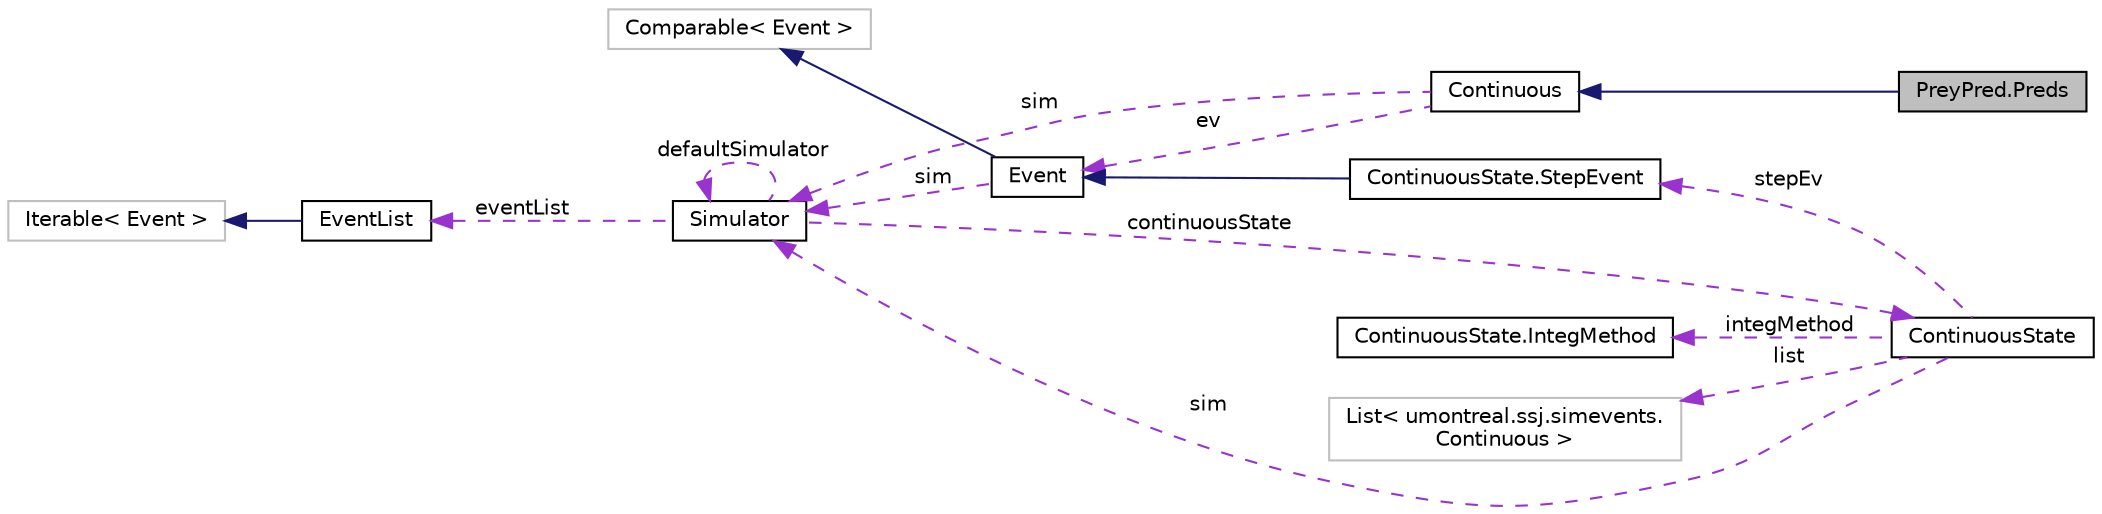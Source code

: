 digraph "PreyPred.Preds"
{
 // INTERACTIVE_SVG=YES
  bgcolor="transparent";
  edge [fontname="Helvetica",fontsize="10",labelfontname="Helvetica",labelfontsize="10"];
  node [fontname="Helvetica",fontsize="10",shape=record];
  rankdir="LR";
  Node2 [label="PreyPred.Preds",height=0.2,width=0.4,color="black", fillcolor="grey75", style="filled", fontcolor="black"];
  Node3 -> Node2 [dir="back",color="midnightblue",fontsize="10",style="solid",fontname="Helvetica"];
  Node3 [label="Continuous",height=0.2,width=0.4,color="black",URL="$df/d80/classumontreal_1_1ssj_1_1simevents_1_1Continuous.html",tooltip="Represents a variable in a continuous-time simulation. "];
  Node4 -> Node3 [dir="back",color="darkorchid3",fontsize="10",style="dashed",label=" sim" ,fontname="Helvetica"];
  Node4 [label="Simulator",height=0.2,width=0.4,color="black",URL="$d0/df5/classumontreal_1_1ssj_1_1simevents_1_1Simulator.html",tooltip="Represents the executive of a discrete-event simulator. "];
  Node4 -> Node4 [dir="back",color="darkorchid3",fontsize="10",style="dashed",label=" defaultSimulator" ,fontname="Helvetica"];
  Node5 -> Node4 [dir="back",color="darkorchid3",fontsize="10",style="dashed",label=" eventList" ,fontname="Helvetica"];
  Node5 [label="EventList",height=0.2,width=0.4,color="black",URL="$d8/d4a/interfaceumontreal_1_1ssj_1_1simevents_1_1eventlist_1_1EventList.html",tooltip="An interface for implementations of event lists. "];
  Node6 -> Node5 [dir="back",color="midnightblue",fontsize="10",style="solid",fontname="Helvetica"];
  Node6 [label="Iterable\< Event \>",height=0.2,width=0.4,color="grey75"];
  Node7 -> Node4 [dir="back",color="darkorchid3",fontsize="10",style="dashed",label=" continuousState" ,fontname="Helvetica"];
  Node7 [label="ContinuousState",height=0.2,width=0.4,color="black",URL="$d8/d68/classumontreal_1_1ssj_1_1simevents_1_1ContinuousState.html",tooltip="Represents the portion of the simulator’s state associated with continuous-time simulation. "];
  Node4 -> Node7 [dir="back",color="darkorchid3",fontsize="10",style="dashed",label=" sim" ,fontname="Helvetica"];
  Node8 -> Node7 [dir="back",color="darkorchid3",fontsize="10",style="dashed",label=" integMethod" ,fontname="Helvetica"];
  Node8 [label="ContinuousState.IntegMethod",height=0.2,width=0.4,color="black",URL="$d1/ddb/enumumontreal_1_1ssj_1_1simevents_1_1ContinuousState_1_1IntegMethod.html"];
  Node9 -> Node7 [dir="back",color="darkorchid3",fontsize="10",style="dashed",label=" list" ,fontname="Helvetica"];
  Node9 [label="List\< umontreal.ssj.simevents.\lContinuous \>",height=0.2,width=0.4,color="grey75"];
  Node10 -> Node7 [dir="back",color="darkorchid3",fontsize="10",style="dashed",label=" stepEv" ,fontname="Helvetica"];
  Node10 [label="ContinuousState.StepEvent",height=0.2,width=0.4,color="black",URL="$d7/d94/classumontreal_1_1ssj_1_1simevents_1_1ContinuousState_1_1StepEvent.html"];
  Node11 -> Node10 [dir="back",color="midnightblue",fontsize="10",style="solid",fontname="Helvetica"];
  Node11 [label="Event",height=0.2,width=0.4,color="black",URL="$dc/dc0/classumontreal_1_1ssj_1_1simevents_1_1Event.html",tooltip="This abstract class provides event scheduling tools. "];
  Node12 -> Node11 [dir="back",color="midnightblue",fontsize="10",style="solid",fontname="Helvetica"];
  Node12 [label="Comparable\< Event \>",height=0.2,width=0.4,color="grey75"];
  Node4 -> Node11 [dir="back",color="darkorchid3",fontsize="10",style="dashed",label=" sim" ,fontname="Helvetica"];
  Node11 -> Node3 [dir="back",color="darkorchid3",fontsize="10",style="dashed",label=" ev" ,fontname="Helvetica"];
}
